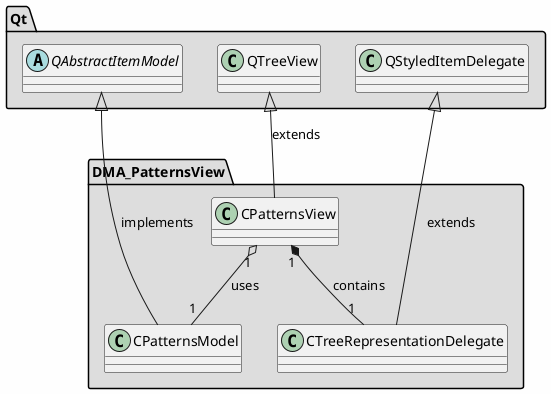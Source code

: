 
@startuml

skinparam backgroundColor #FEFEFE
skinparam wrapWidth 600
package "DMA_PatternsView" #DDDDDD
{

class "CPatternsModel"
{
}

class "CPatternsView"
{
}

class "CTreeRepresentationDelegate"
{
}

}

package "Qt" #DDDDDD
{

abstract class "QAbstractItemModel"
{
}

class "QStyledItemDelegate"
{
}

class "QTreeView"
{
}

}

'====================Inheritance section====================
QAbstractItemModel <|-- CPatternsModel : implements
QTreeView <|-- CPatternsView : extends
QStyledItemDelegate <|-- CTreeRepresentationDelegate : extends

'====================Dependencies section====================
CPatternsView "1" o-- "1" CPatternsModel : uses
CPatternsView "1" *-- "1" CTreeRepresentationDelegate : contains

@enduml